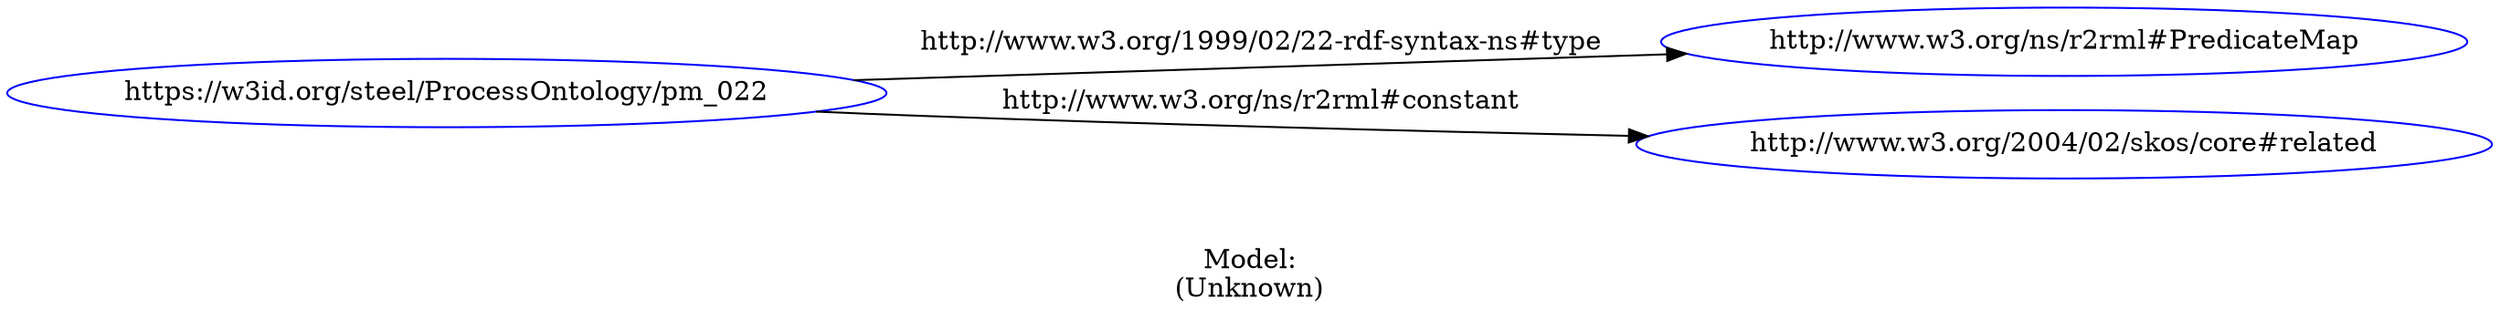 digraph {
	rankdir = LR;
	charset="utf-8";

	"Rhttps://w3id.org/steel/ProcessOntology/pm_022" -> "Rhttp://www.w3.org/ns/r2rml#PredicateMap" [ label="http://www.w3.org/1999/02/22-rdf-syntax-ns#type" ];
	"Rhttps://w3id.org/steel/ProcessOntology/pm_022" -> "Rhttp://www.w3.org/2004/02/skos/core#related" [ label="http://www.w3.org/ns/r2rml#constant" ];

	// Resources
	"Rhttps://w3id.org/steel/ProcessOntology/pm_022" [ label="https://w3id.org/steel/ProcessOntology/pm_022", shape = ellipse, color = blue ];
	"Rhttp://www.w3.org/ns/r2rml#PredicateMap" [ label="http://www.w3.org/ns/r2rml#PredicateMap", shape = ellipse, color = blue ];
	"Rhttp://www.w3.org/2004/02/skos/core#related" [ label="http://www.w3.org/2004/02/skos/core#related", shape = ellipse, color = blue ];

	// Anonymous nodes

	// Literals

	label="\n\nModel:\n(Unknown)";
}
